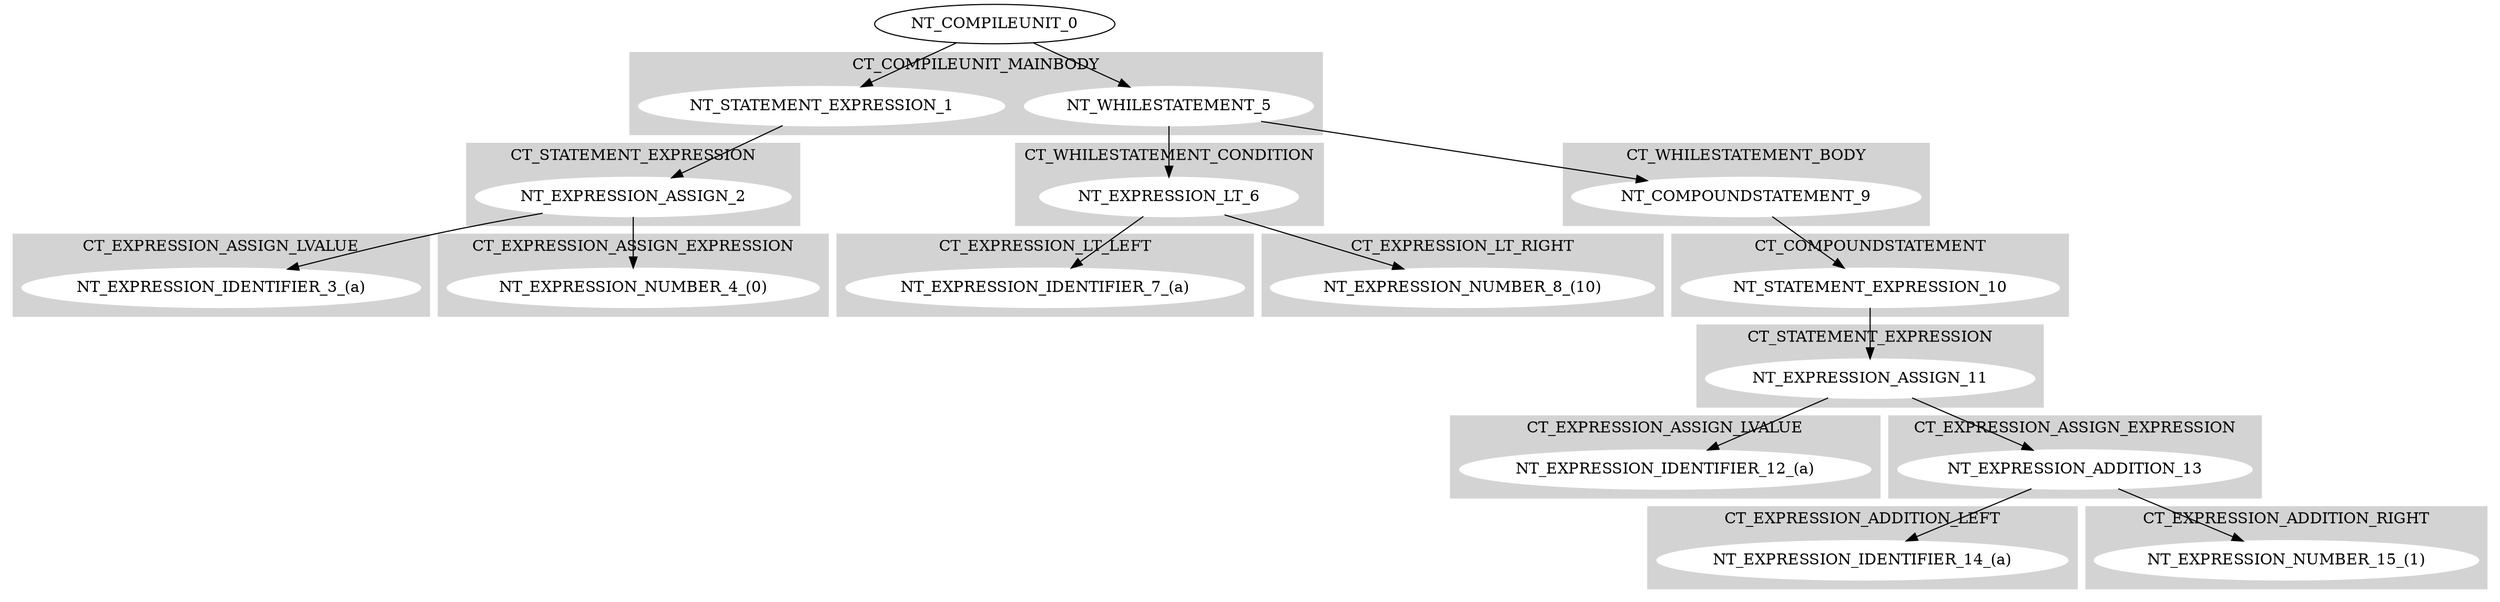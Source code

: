 digraph {
	subgraph cluster0{
		node [style=filled,color=white];
		style=filled;
		color=lightgrey;
		"NT_STATEMENT_EXPRESSION_1";"NT_WHILESTATEMENT_5";
		label=CT_COMPILEUNIT_MAINBODY;
	}
	subgraph cluster1{
		node [style=filled,color=white];
		style=filled;
		color=lightgrey;
		"NT_EXPRESSION_ASSIGN_2";
		label=CT_STATEMENT_EXPRESSION;
	}
	subgraph cluster2{
		node [style=filled,color=white];
		style=filled;
		color=lightgrey;
		"NT_EXPRESSION_IDENTIFIER_3_(a)";
		label=CT_EXPRESSION_ASSIGN_LVALUE;
	}
	subgraph cluster3{
		node [style=filled,color=white];
		style=filled;
		color=lightgrey;
		"NT_EXPRESSION_NUMBER_4_(0)";
		label=CT_EXPRESSION_ASSIGN_EXPRESSION;
	}
"NT_EXPRESSION_ASSIGN_2"->"NT_EXPRESSION_IDENTIFIER_3_(a)"
"NT_EXPRESSION_ASSIGN_2"->"NT_EXPRESSION_NUMBER_4_(0)"
"NT_STATEMENT_EXPRESSION_1"->"NT_EXPRESSION_ASSIGN_2"
"NT_COMPILEUNIT_0"->"NT_STATEMENT_EXPRESSION_1"
	subgraph cluster4{
		node [style=filled,color=white];
		style=filled;
		color=lightgrey;
		"NT_EXPRESSION_LT_6";
		label=CT_WHILESTATEMENT_CONDITION;
	}
	subgraph cluster5{
		node [style=filled,color=white];
		style=filled;
		color=lightgrey;
		"NT_COMPOUNDSTATEMENT_9";
		label=CT_WHILESTATEMENT_BODY;
	}
	subgraph cluster6{
		node [style=filled,color=white];
		style=filled;
		color=lightgrey;
		"NT_EXPRESSION_IDENTIFIER_7_(a)";
		label=CT_EXPRESSION_LT_LEFT;
	}
	subgraph cluster7{
		node [style=filled,color=white];
		style=filled;
		color=lightgrey;
		"NT_EXPRESSION_NUMBER_8_(10)";
		label=CT_EXPRESSION_LT_RIGHT;
	}
"NT_EXPRESSION_LT_6"->"NT_EXPRESSION_IDENTIFIER_7_(a)"
"NT_EXPRESSION_LT_6"->"NT_EXPRESSION_NUMBER_8_(10)"
"NT_WHILESTATEMENT_5"->"NT_EXPRESSION_LT_6"
	subgraph cluster8{
		node [style=filled,color=white];
		style=filled;
		color=lightgrey;
		"NT_STATEMENT_EXPRESSION_10";
		label=CT_COMPOUNDSTATEMENT;
	}
	subgraph cluster9{
		node [style=filled,color=white];
		style=filled;
		color=lightgrey;
		"NT_EXPRESSION_ASSIGN_11";
		label=CT_STATEMENT_EXPRESSION;
	}
	subgraph cluster10{
		node [style=filled,color=white];
		style=filled;
		color=lightgrey;
		"NT_EXPRESSION_IDENTIFIER_12_(a)";
		label=CT_EXPRESSION_ASSIGN_LVALUE;
	}
	subgraph cluster11{
		node [style=filled,color=white];
		style=filled;
		color=lightgrey;
		"NT_EXPRESSION_ADDITION_13";
		label=CT_EXPRESSION_ASSIGN_EXPRESSION;
	}
"NT_EXPRESSION_ASSIGN_11"->"NT_EXPRESSION_IDENTIFIER_12_(a)"
	subgraph cluster12{
		node [style=filled,color=white];
		style=filled;
		color=lightgrey;
		"NT_EXPRESSION_IDENTIFIER_14_(a)";
		label=CT_EXPRESSION_ADDITION_LEFT;
	}
	subgraph cluster13{
		node [style=filled,color=white];
		style=filled;
		color=lightgrey;
		"NT_EXPRESSION_NUMBER_15_(1)";
		label=CT_EXPRESSION_ADDITION_RIGHT;
	}
"NT_EXPRESSION_ADDITION_13"->"NT_EXPRESSION_IDENTIFIER_14_(a)"
"NT_EXPRESSION_ADDITION_13"->"NT_EXPRESSION_NUMBER_15_(1)"
"NT_EXPRESSION_ASSIGN_11"->"NT_EXPRESSION_ADDITION_13"
"NT_STATEMENT_EXPRESSION_10"->"NT_EXPRESSION_ASSIGN_11"
"NT_COMPOUNDSTATEMENT_9"->"NT_STATEMENT_EXPRESSION_10"
"NT_WHILESTATEMENT_5"->"NT_COMPOUNDSTATEMENT_9"
"NT_COMPILEUNIT_0"->"NT_WHILESTATEMENT_5"
}
